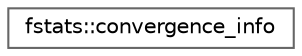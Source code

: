digraph "Graphical Class Hierarchy"
{
 // LATEX_PDF_SIZE
  bgcolor="transparent";
  edge [fontname=Helvetica,fontsize=10,labelfontname=Helvetica,labelfontsize=10];
  node [fontname=Helvetica,fontsize=10,shape=box,height=0.2,width=0.4];
  rankdir="LR";
  Node0 [label="fstats::convergence_info",height=0.2,width=0.4,color="grey40", fillcolor="white", style="filled",URL="$structfstats_1_1convergence__info.html",tooltip="Provides information regarding convergence status."];
}
